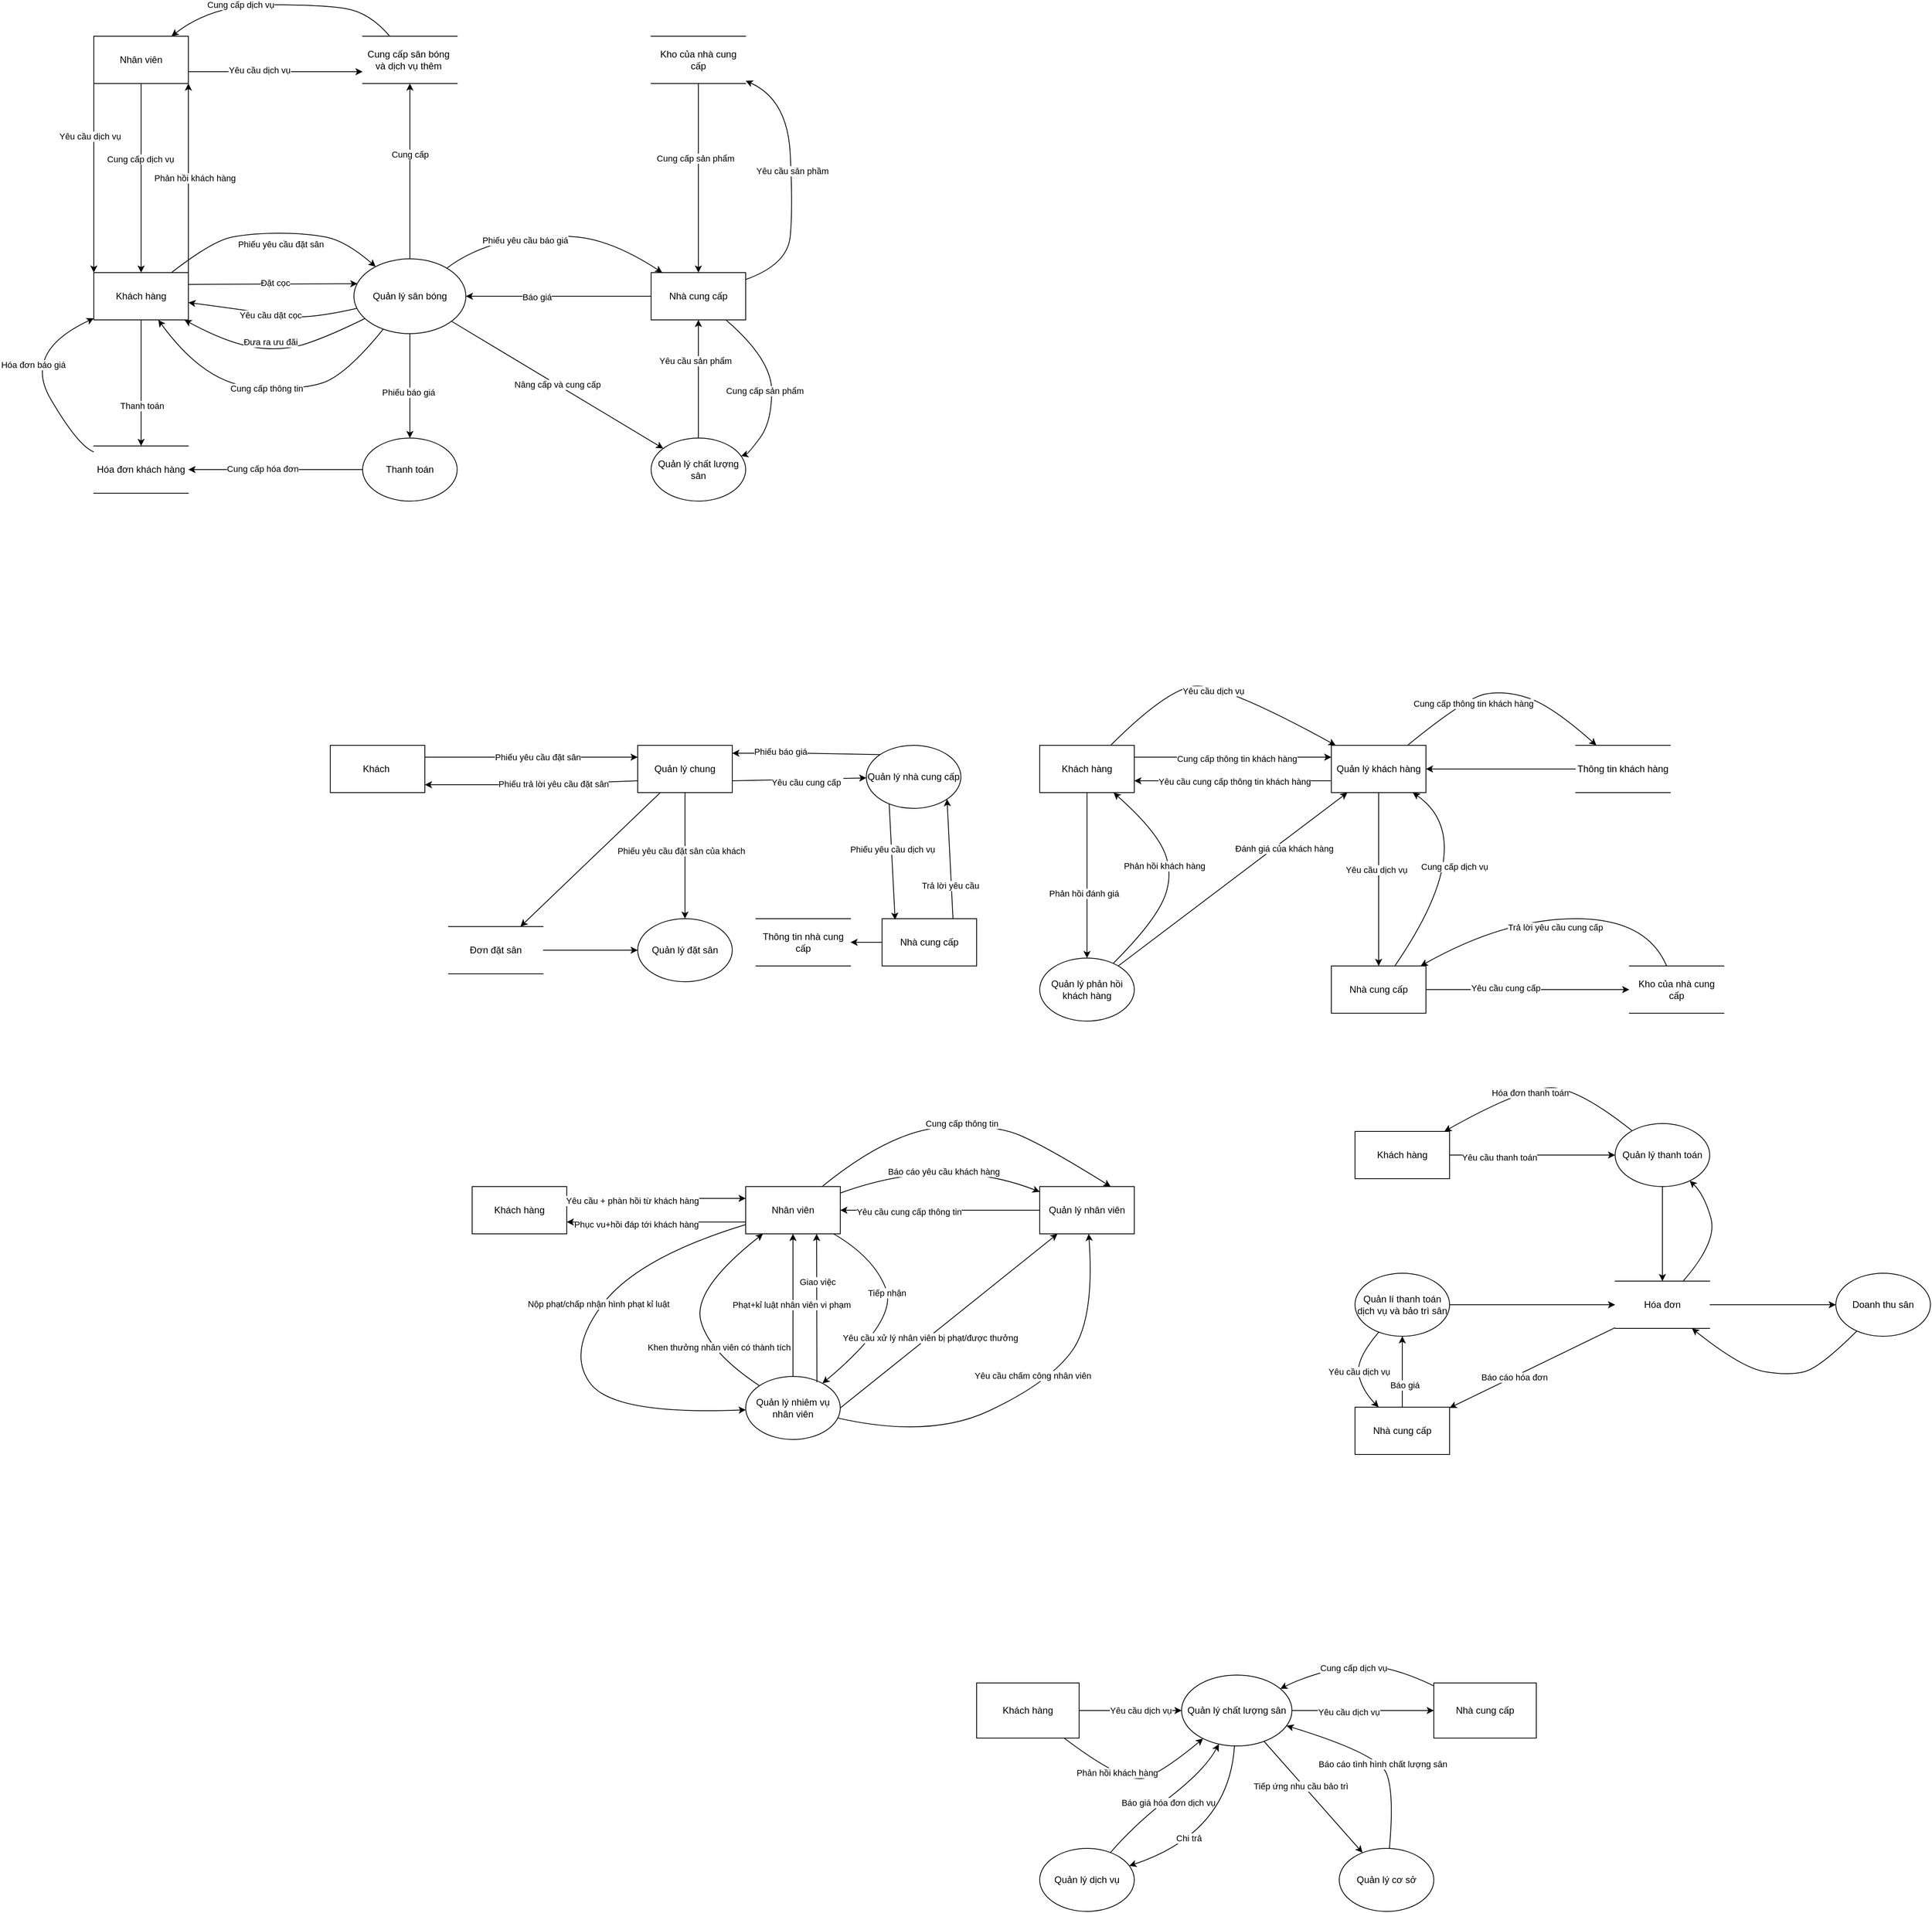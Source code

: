 <mxfile version="22.1.2" type="device">
  <diagram name="Trang-1" id="7vlRUQTq-KYnwpiVj7lP">
    <mxGraphModel dx="1624" dy="1635" grid="0" gridSize="10" guides="1" tooltips="1" connect="1" arrows="1" fold="1" page="1" pageScale="1" pageWidth="827" pageHeight="1169" math="0" shadow="0">
      <root>
        <mxCell id="0" />
        <mxCell id="1" parent="0" />
        <mxCell id="ZksRAF0js6BqRT3Vx4v2-1" value="Khách hàng" style="rounded=0;whiteSpace=wrap;html=1;" parent="1" vertex="1">
          <mxGeometry y="240" width="120" height="60" as="geometry" />
        </mxCell>
        <mxCell id="ZksRAF0js6BqRT3Vx4v2-3" value="Quản lý sân bóng" style="ellipse;whiteSpace=wrap;html=1;" parent="1" vertex="1">
          <mxGeometry x="330" y="222.5" width="142" height="95" as="geometry" />
        </mxCell>
        <mxCell id="ZksRAF0js6BqRT3Vx4v2-4" value="Nhà cung cấp" style="rounded=0;whiteSpace=wrap;html=1;" parent="1" vertex="1">
          <mxGeometry x="707" y="240" width="120" height="60" as="geometry" />
        </mxCell>
        <mxCell id="ZksRAF0js6BqRT3Vx4v2-8" value="Hóa đơn khách hàng" style="shape=partialRectangle;whiteSpace=wrap;html=1;left=0;right=0;fillColor=none;" parent="1" vertex="1">
          <mxGeometry y="460" width="120" height="60" as="geometry" />
        </mxCell>
        <mxCell id="ZksRAF0js6BqRT3Vx4v2-9" value="Quản lý chất lượng sân" style="ellipse;whiteSpace=wrap;html=1;" parent="1" vertex="1">
          <mxGeometry x="707" y="450" width="120" height="80" as="geometry" />
        </mxCell>
        <mxCell id="86A49coHgDK68B-iu5ql-1" value="Thanh toán" style="ellipse;whiteSpace=wrap;html=1;" parent="1" vertex="1">
          <mxGeometry x="341" y="450" width="120" height="80" as="geometry" />
        </mxCell>
        <mxCell id="86A49coHgDK68B-iu5ql-6" value="Kho của nhà cung cấp" style="shape=partialRectangle;whiteSpace=wrap;html=1;left=0;right=0;fillColor=none;" parent="1" vertex="1">
          <mxGeometry x="707" y="-60" width="120" height="60" as="geometry" />
        </mxCell>
        <mxCell id="86A49coHgDK68B-iu5ql-9" value="Nhân viên" style="rounded=0;whiteSpace=wrap;html=1;" parent="1" vertex="1">
          <mxGeometry y="-60" width="120" height="60" as="geometry" />
        </mxCell>
        <mxCell id="86A49coHgDK68B-iu5ql-12" value="Cung cấp thông tin&lt;br&gt;" style="curved=1;endArrow=classic;html=1;rounded=0;" parent="1" source="ZksRAF0js6BqRT3Vx4v2-3" target="ZksRAF0js6BqRT3Vx4v2-1" edge="1">
          <mxGeometry width="50" height="50" relative="1" as="geometry">
            <mxPoint x="270" y="430" as="sourcePoint" />
            <mxPoint x="320" y="380" as="targetPoint" />
            <Array as="points">
              <mxPoint x="320" y="370" />
              <mxPoint x="260" y="390" />
              <mxPoint x="140" y="380" />
            </Array>
          </mxGeometry>
        </mxCell>
        <mxCell id="86A49coHgDK68B-iu5ql-13" value="" style="curved=1;endArrow=classic;html=1;rounded=0;" parent="1" source="ZksRAF0js6BqRT3Vx4v2-1" target="ZksRAF0js6BqRT3Vx4v2-3" edge="1">
          <mxGeometry width="50" height="50" relative="1" as="geometry">
            <mxPoint x="330" y="220" as="sourcePoint" />
            <mxPoint x="384.703" y="134.936" as="targetPoint" />
            <Array as="points">
              <mxPoint x="150" y="200" />
              <mxPoint x="200" y="190" />
              <mxPoint x="270" y="190" />
              <mxPoint x="320" y="200" />
            </Array>
          </mxGeometry>
        </mxCell>
        <mxCell id="86A49coHgDK68B-iu5ql-14" value="Phiếu yêu cầu đặt sân" style="edgeLabel;html=1;align=center;verticalAlign=middle;resizable=0;points=[];" parent="86A49coHgDK68B-iu5ql-13" vertex="1" connectable="0">
          <mxGeometry x="0.064" y="-14" relative="1" as="geometry">
            <mxPoint as="offset" />
          </mxGeometry>
        </mxCell>
        <mxCell id="86A49coHgDK68B-iu5ql-15" value="" style="curved=1;endArrow=classic;html=1;rounded=0;" parent="1" source="ZksRAF0js6BqRT3Vx4v2-3" target="ZksRAF0js6BqRT3Vx4v2-4" edge="1">
          <mxGeometry width="50" height="50" relative="1" as="geometry">
            <mxPoint x="610" y="200" as="sourcePoint" />
            <mxPoint x="570" y="130" as="targetPoint" />
            <Array as="points">
              <mxPoint x="480" y="210" />
              <mxPoint x="570" y="190" />
              <mxPoint x="660" y="200" />
            </Array>
          </mxGeometry>
        </mxCell>
        <mxCell id="86A49coHgDK68B-iu5ql-16" value="Phiếu yêu cầu báo giá" style="edgeLabel;html=1;align=center;verticalAlign=middle;resizable=0;points=[];" parent="86A49coHgDK68B-iu5ql-15" vertex="1" connectable="0">
          <mxGeometry x="-0.271" y="-4" relative="1" as="geometry">
            <mxPoint as="offset" />
          </mxGeometry>
        </mxCell>
        <mxCell id="86A49coHgDK68B-iu5ql-22" value="" style="curved=1;endArrow=classic;html=1;rounded=0;" parent="1" source="ZksRAF0js6BqRT3Vx4v2-3" target="ZksRAF0js6BqRT3Vx4v2-1" edge="1">
          <mxGeometry width="50" height="50" relative="1" as="geometry">
            <mxPoint x="330" y="355" as="sourcePoint" />
            <mxPoint x="240" y="290" as="targetPoint" />
            <Array as="points">
              <mxPoint x="300" y="320" />
              <mxPoint x="240" y="340" />
              <mxPoint x="170" y="330" />
            </Array>
          </mxGeometry>
        </mxCell>
        <mxCell id="86A49coHgDK68B-iu5ql-23" value="Đưa ra ưu đãi" style="edgeLabel;html=1;align=center;verticalAlign=middle;resizable=0;points=[];" parent="86A49coHgDK68B-iu5ql-22" vertex="1" connectable="0">
          <mxGeometry x="0.061" y="-10" relative="1" as="geometry">
            <mxPoint as="offset" />
          </mxGeometry>
        </mxCell>
        <mxCell id="86A49coHgDK68B-iu5ql-24" value="" style="curved=1;endArrow=classic;html=1;rounded=0;entryX=1;entryY=1;entryDx=0;entryDy=0;exitX=1;exitY=0;exitDx=0;exitDy=0;" parent="1" source="ZksRAF0js6BqRT3Vx4v2-1" target="86A49coHgDK68B-iu5ql-9" edge="1">
          <mxGeometry width="50" height="50" relative="1" as="geometry">
            <mxPoint x="200" y="220" as="sourcePoint" />
            <mxPoint x="140" y="30" as="targetPoint" />
            <Array as="points">
              <mxPoint x="120" y="130" />
            </Array>
          </mxGeometry>
        </mxCell>
        <mxCell id="86A49coHgDK68B-iu5ql-25" value="Phản hồi khách hàng" style="edgeLabel;html=1;align=center;verticalAlign=middle;resizable=0;points=[];" parent="86A49coHgDK68B-iu5ql-24" vertex="1" connectable="0">
          <mxGeometry x="-0.002" y="-8" relative="1" as="geometry">
            <mxPoint as="offset" />
          </mxGeometry>
        </mxCell>
        <mxCell id="86A49coHgDK68B-iu5ql-27" value="" style="curved=1;endArrow=classic;html=1;rounded=0;" parent="1" source="ZksRAF0js6BqRT3Vx4v2-8" target="ZksRAF0js6BqRT3Vx4v2-1" edge="1">
          <mxGeometry width="50" height="50" relative="1" as="geometry">
            <mxPoint x="90" y="420" as="sourcePoint" />
            <mxPoint x="50" y="360" as="targetPoint" />
            <Array as="points">
              <mxPoint x="-20" y="460" />
              <mxPoint x="-90" y="340" />
            </Array>
          </mxGeometry>
        </mxCell>
        <mxCell id="86A49coHgDK68B-iu5ql-28" value="Hóa đơn báo giá" style="edgeLabel;html=1;align=center;verticalAlign=middle;resizable=0;points=[];" parent="86A49coHgDK68B-iu5ql-27" vertex="1" connectable="0">
          <mxGeometry x="0.071" y="-3" relative="1" as="geometry">
            <mxPoint x="-1" as="offset" />
          </mxGeometry>
        </mxCell>
        <mxCell id="86A49coHgDK68B-iu5ql-31" value="" style="curved=1;endArrow=classic;html=1;rounded=0;" parent="1" source="ZksRAF0js6BqRT3Vx4v2-4" target="86A49coHgDK68B-iu5ql-6" edge="1">
          <mxGeometry width="50" height="50" relative="1" as="geometry">
            <mxPoint x="780" y="370" as="sourcePoint" />
            <mxPoint x="830" y="320" as="targetPoint" />
            <Array as="points">
              <mxPoint x="880" y="230" />
              <mxPoint x="887" y="158" />
              <mxPoint x="880" y="20" />
            </Array>
          </mxGeometry>
        </mxCell>
        <mxCell id="86A49coHgDK68B-iu5ql-32" value="Yêu cầu sản phầm" style="edgeLabel;html=1;align=center;verticalAlign=middle;resizable=0;points=[];" parent="86A49coHgDK68B-iu5ql-31" vertex="1" connectable="0">
          <mxGeometry x="0.084" y="-1" relative="1" as="geometry">
            <mxPoint as="offset" />
          </mxGeometry>
        </mxCell>
        <mxCell id="86A49coHgDK68B-iu5ql-37" value="" style="curved=1;endArrow=classic;html=1;rounded=0;" parent="1" source="ZksRAF0js6BqRT3Vx4v2-4" target="ZksRAF0js6BqRT3Vx4v2-9" edge="1">
          <mxGeometry width="50" height="50" relative="1" as="geometry">
            <mxPoint x="890" y="550" as="sourcePoint" />
            <mxPoint x="780" y="475" as="targetPoint" />
            <Array as="points">
              <mxPoint x="860" y="350" />
              <mxPoint x="860" y="430" />
              <mxPoint x="830" y="470" />
            </Array>
          </mxGeometry>
        </mxCell>
        <mxCell id="86A49coHgDK68B-iu5ql-38" value="Cung cấp sản phẩm" style="edgeLabel;html=1;align=center;verticalAlign=middle;resizable=0;points=[];" parent="86A49coHgDK68B-iu5ql-37" vertex="1" connectable="0">
          <mxGeometry x="0.601" y="1" relative="1" as="geometry">
            <mxPoint y="-54" as="offset" />
          </mxGeometry>
        </mxCell>
        <mxCell id="86A49coHgDK68B-iu5ql-53" value="" style="curved=1;endArrow=classic;html=1;rounded=0;" parent="1" source="ZksRAF0js6BqRT3Vx4v2-3" target="ZksRAF0js6BqRT3Vx4v2-1" edge="1">
          <mxGeometry width="50" height="50" relative="1" as="geometry">
            <mxPoint x="220" y="315" as="sourcePoint" />
            <mxPoint x="270" y="265" as="targetPoint" />
            <Array as="points">
              <mxPoint x="270" y="300" />
              <mxPoint x="210" y="290" />
            </Array>
          </mxGeometry>
        </mxCell>
        <mxCell id="86A49coHgDK68B-iu5ql-54" value="Yêu cầu dặt cọc" style="edgeLabel;html=1;align=center;verticalAlign=middle;resizable=0;points=[];" parent="86A49coHgDK68B-iu5ql-53" vertex="1" connectable="0">
          <mxGeometry x="0.037" y="1" relative="1" as="geometry">
            <mxPoint as="offset" />
          </mxGeometry>
        </mxCell>
        <mxCell id="86A49coHgDK68B-iu5ql-57" value="Cung cấp sân bóng&amp;nbsp; và dịch vụ thêm&amp;nbsp;" style="shape=partialRectangle;whiteSpace=wrap;html=1;left=0;right=0;fillColor=none;" parent="1" vertex="1">
          <mxGeometry x="341" y="-60" width="120" height="60" as="geometry" />
        </mxCell>
        <mxCell id="86A49coHgDK68B-iu5ql-65" value="" style="curved=1;endArrow=classic;html=1;rounded=0;" parent="1" source="86A49coHgDK68B-iu5ql-57" target="86A49coHgDK68B-iu5ql-9" edge="1">
          <mxGeometry width="50" height="50" relative="1" as="geometry">
            <mxPoint x="200" y="10" as="sourcePoint" />
            <mxPoint x="250" y="-40" as="targetPoint" />
            <Array as="points">
              <mxPoint x="350" y="-90" />
              <mxPoint x="290" y="-100" />
              <mxPoint x="150" y="-100" />
            </Array>
          </mxGeometry>
        </mxCell>
        <mxCell id="86A49coHgDK68B-iu5ql-66" value="Cung cấp dịch vụ" style="edgeLabel;html=1;align=center;verticalAlign=middle;resizable=0;points=[];" parent="86A49coHgDK68B-iu5ql-65" vertex="1" connectable="0">
          <mxGeometry x="0.341" relative="1" as="geometry">
            <mxPoint as="offset" />
          </mxGeometry>
        </mxCell>
        <mxCell id="86A49coHgDK68B-iu5ql-72" value="Quản lý đặt sân" style="ellipse;whiteSpace=wrap;html=1;" parent="1" vertex="1">
          <mxGeometry x="690" y="1060" width="120" height="80" as="geometry" />
        </mxCell>
        <mxCell id="86A49coHgDK68B-iu5ql-73" value="Quản lý nhà cung cấp" style="ellipse;whiteSpace=wrap;html=1;" parent="1" vertex="1">
          <mxGeometry x="980" y="840" width="120" height="80" as="geometry" />
        </mxCell>
        <mxCell id="86A49coHgDK68B-iu5ql-90" value="Quản lý chung" style="rounded=0;whiteSpace=wrap;html=1;" parent="1" vertex="1">
          <mxGeometry x="690" y="840" width="120" height="60" as="geometry" />
        </mxCell>
        <mxCell id="86A49coHgDK68B-iu5ql-91" value="Khách&amp;nbsp;" style="rounded=0;whiteSpace=wrap;html=1;" parent="1" vertex="1">
          <mxGeometry x="300" y="840" width="120" height="60" as="geometry" />
        </mxCell>
        <mxCell id="86A49coHgDK68B-iu5ql-92" value="Nhà cung cấp" style="rounded=0;whiteSpace=wrap;html=1;" parent="1" vertex="1">
          <mxGeometry x="1000" y="1060" width="120" height="60" as="geometry" />
        </mxCell>
        <mxCell id="86A49coHgDK68B-iu5ql-93" value="Đơn đặt sân" style="shape=partialRectangle;whiteSpace=wrap;html=1;left=0;right=0;fillColor=none;" parent="1" vertex="1">
          <mxGeometry x="450" y="1070" width="120" height="60" as="geometry" />
        </mxCell>
        <mxCell id="86A49coHgDK68B-iu5ql-94" value="" style="endArrow=classic;html=1;rounded=0;entryX=0;entryY=0.25;entryDx=0;entryDy=0;exitX=1;exitY=0.25;exitDx=0;exitDy=0;" parent="1" source="86A49coHgDK68B-iu5ql-91" target="86A49coHgDK68B-iu5ql-90" edge="1">
          <mxGeometry width="50" height="50" relative="1" as="geometry">
            <mxPoint x="550" y="885" as="sourcePoint" />
            <mxPoint x="600" y="835" as="targetPoint" />
            <Array as="points" />
          </mxGeometry>
        </mxCell>
        <mxCell id="86A49coHgDK68B-iu5ql-95" value="Phiếu yêu cầu đặt sân" style="edgeLabel;html=1;align=center;verticalAlign=middle;resizable=0;points=[];" parent="86A49coHgDK68B-iu5ql-94" vertex="1" connectable="0">
          <mxGeometry x="0.06" relative="1" as="geometry">
            <mxPoint as="offset" />
          </mxGeometry>
        </mxCell>
        <mxCell id="86A49coHgDK68B-iu5ql-96" value="" style="endArrow=classic;html=1;rounded=0;entryX=1;entryY=0.833;entryDx=0;entryDy=0;entryPerimeter=0;exitX=0;exitY=0.75;exitDx=0;exitDy=0;" parent="1" source="86A49coHgDK68B-iu5ql-90" target="86A49coHgDK68B-iu5ql-91" edge="1">
          <mxGeometry width="50" height="50" relative="1" as="geometry">
            <mxPoint x="690" y="880" as="sourcePoint" />
            <mxPoint x="490" y="930" as="targetPoint" />
            <Array as="points">
              <mxPoint x="560" y="890" />
            </Array>
          </mxGeometry>
        </mxCell>
        <mxCell id="86A49coHgDK68B-iu5ql-97" value="Phiếu trả lời yêu cầu đặt sân" style="edgeLabel;html=1;align=center;verticalAlign=middle;resizable=0;points=[];" parent="86A49coHgDK68B-iu5ql-96" vertex="1" connectable="0">
          <mxGeometry x="-0.208" relative="1" as="geometry">
            <mxPoint as="offset" />
          </mxGeometry>
        </mxCell>
        <mxCell id="86A49coHgDK68B-iu5ql-98" value="" style="endArrow=classic;html=1;rounded=0;exitX=0;exitY=0;exitDx=0;exitDy=0;" parent="1" source="86A49coHgDK68B-iu5ql-73" edge="1">
          <mxGeometry width="50" height="50" relative="1" as="geometry">
            <mxPoint x="870" y="960" as="sourcePoint" />
            <mxPoint x="810" y="850" as="targetPoint" />
            <Array as="points">
              <mxPoint x="900" y="850" />
            </Array>
          </mxGeometry>
        </mxCell>
        <mxCell id="86A49coHgDK68B-iu5ql-99" value="Phiếu báo giá" style="edgeLabel;html=1;align=center;verticalAlign=middle;resizable=0;points=[];" parent="86A49coHgDK68B-iu5ql-98" vertex="1" connectable="0">
          <mxGeometry x="0.353" y="-2" relative="1" as="geometry">
            <mxPoint as="offset" />
          </mxGeometry>
        </mxCell>
        <mxCell id="86A49coHgDK68B-iu5ql-100" value="" style="endArrow=classic;html=1;rounded=0;" parent="1" source="86A49coHgDK68B-iu5ql-90" target="86A49coHgDK68B-iu5ql-93" edge="1">
          <mxGeometry width="50" height="50" relative="1" as="geometry">
            <mxPoint x="630" y="1020" as="sourcePoint" />
            <mxPoint x="680" y="970" as="targetPoint" />
          </mxGeometry>
        </mxCell>
        <mxCell id="86A49coHgDK68B-iu5ql-101" value="" style="endArrow=classic;html=1;rounded=0;" parent="1" source="86A49coHgDK68B-iu5ql-93" target="86A49coHgDK68B-iu5ql-72" edge="1">
          <mxGeometry width="50" height="50" relative="1" as="geometry">
            <mxPoint x="760" y="990" as="sourcePoint" />
            <mxPoint x="810" y="940" as="targetPoint" />
          </mxGeometry>
        </mxCell>
        <mxCell id="86A49coHgDK68B-iu5ql-102" value="" style="endArrow=classic;html=1;rounded=0;" parent="1" source="86A49coHgDK68B-iu5ql-90" target="86A49coHgDK68B-iu5ql-72" edge="1">
          <mxGeometry width="50" height="50" relative="1" as="geometry">
            <mxPoint x="760" y="990" as="sourcePoint" />
            <mxPoint x="810" y="940" as="targetPoint" />
          </mxGeometry>
        </mxCell>
        <mxCell id="86A49coHgDK68B-iu5ql-103" value="Phiếu yêu cầu đặt sân của khách" style="edgeLabel;html=1;align=center;verticalAlign=middle;resizable=0;points=[];" parent="86A49coHgDK68B-iu5ql-102" vertex="1" connectable="0">
          <mxGeometry x="-0.077" y="-5" relative="1" as="geometry">
            <mxPoint as="offset" />
          </mxGeometry>
        </mxCell>
        <mxCell id="86A49coHgDK68B-iu5ql-104" value="Thông tin nhà cung cấp" style="shape=partialRectangle;whiteSpace=wrap;html=1;left=0;right=0;fillColor=none;" parent="1" vertex="1">
          <mxGeometry x="840" y="1060" width="120" height="60" as="geometry" />
        </mxCell>
        <mxCell id="86A49coHgDK68B-iu5ql-105" value="" style="endArrow=classic;html=1;rounded=0;" parent="1" source="86A49coHgDK68B-iu5ql-92" target="86A49coHgDK68B-iu5ql-104" edge="1">
          <mxGeometry width="50" height="50" relative="1" as="geometry">
            <mxPoint x="970" y="1030" as="sourcePoint" />
            <mxPoint x="1020" y="980" as="targetPoint" />
          </mxGeometry>
        </mxCell>
        <mxCell id="86A49coHgDK68B-iu5ql-106" value="" style="endArrow=classic;html=1;rounded=0;exitX=1;exitY=0.75;exitDx=0;exitDy=0;" parent="1" source="86A49coHgDK68B-iu5ql-90" target="86A49coHgDK68B-iu5ql-73" edge="1">
          <mxGeometry width="50" height="50" relative="1" as="geometry">
            <mxPoint x="900" y="970" as="sourcePoint" />
            <mxPoint x="950" y="920" as="targetPoint" />
          </mxGeometry>
        </mxCell>
        <mxCell id="86A49coHgDK68B-iu5ql-107" value="Yêu cầu cung cấp&amp;nbsp;" style="edgeLabel;html=1;align=center;verticalAlign=middle;resizable=0;points=[];" parent="86A49coHgDK68B-iu5ql-106" vertex="1" connectable="0">
          <mxGeometry x="0.118" y="-4" relative="1" as="geometry">
            <mxPoint as="offset" />
          </mxGeometry>
        </mxCell>
        <mxCell id="86A49coHgDK68B-iu5ql-108" value="" style="endArrow=classic;html=1;rounded=0;entryX=0.138;entryY=0.022;entryDx=0;entryDy=0;entryPerimeter=0;exitX=0.242;exitY=0.931;exitDx=0;exitDy=0;exitPerimeter=0;" parent="1" source="86A49coHgDK68B-iu5ql-73" target="86A49coHgDK68B-iu5ql-92" edge="1">
          <mxGeometry width="50" height="50" relative="1" as="geometry">
            <mxPoint x="1000" y="1000" as="sourcePoint" />
            <mxPoint x="1050" y="950" as="targetPoint" />
          </mxGeometry>
        </mxCell>
        <mxCell id="86A49coHgDK68B-iu5ql-109" value="Phiếu yêu cầu dịch vụ" style="edgeLabel;html=1;align=center;verticalAlign=middle;resizable=0;points=[];" parent="86A49coHgDK68B-iu5ql-108" vertex="1" connectable="0">
          <mxGeometry x="-0.22" y="1" relative="1" as="geometry">
            <mxPoint as="offset" />
          </mxGeometry>
        </mxCell>
        <mxCell id="86A49coHgDK68B-iu5ql-110" value="" style="endArrow=classic;html=1;rounded=0;exitX=0.75;exitY=0;exitDx=0;exitDy=0;entryX=1;entryY=1;entryDx=0;entryDy=0;" parent="1" source="86A49coHgDK68B-iu5ql-92" target="86A49coHgDK68B-iu5ql-73" edge="1">
          <mxGeometry width="50" height="50" relative="1" as="geometry">
            <mxPoint x="1150" y="1060" as="sourcePoint" />
            <mxPoint x="1240" y="970" as="targetPoint" />
          </mxGeometry>
        </mxCell>
        <mxCell id="86A49coHgDK68B-iu5ql-111" value="Trả lời yêu cầu&amp;nbsp;" style="edgeLabel;html=1;align=center;verticalAlign=middle;resizable=0;points=[];" parent="86A49coHgDK68B-iu5ql-110" vertex="1" connectable="0">
          <mxGeometry x="-0.449" relative="1" as="geometry">
            <mxPoint as="offset" />
          </mxGeometry>
        </mxCell>
        <mxCell id="86A49coHgDK68B-iu5ql-113" value="Khách hàng" style="rounded=0;whiteSpace=wrap;html=1;" parent="1" vertex="1">
          <mxGeometry x="1200" y="840" width="120" height="60" as="geometry" />
        </mxCell>
        <mxCell id="86A49coHgDK68B-iu5ql-118" value="Quản lý phản hồi khách hàng" style="ellipse;whiteSpace=wrap;html=1;" parent="1" vertex="1">
          <mxGeometry x="1200" y="1110" width="120" height="80" as="geometry" />
        </mxCell>
        <mxCell id="86A49coHgDK68B-iu5ql-119" value="Quản lý khách hàng" style="rounded=0;whiteSpace=wrap;html=1;" parent="1" vertex="1">
          <mxGeometry x="1570" y="840" width="120" height="60" as="geometry" />
        </mxCell>
        <mxCell id="86A49coHgDK68B-iu5ql-121" value="" style="endArrow=classic;html=1;rounded=0;exitX=1;exitY=0.25;exitDx=0;exitDy=0;entryX=0;entryY=0.25;entryDx=0;entryDy=0;" parent="1" source="86A49coHgDK68B-iu5ql-113" target="86A49coHgDK68B-iu5ql-119" edge="1">
          <mxGeometry width="50" height="50" relative="1" as="geometry">
            <mxPoint x="1510" y="1040" as="sourcePoint" />
            <mxPoint x="1560" y="990" as="targetPoint" />
          </mxGeometry>
        </mxCell>
        <mxCell id="86A49coHgDK68B-iu5ql-122" value="Cung cấp thông tin khách hàng" style="edgeLabel;html=1;align=center;verticalAlign=middle;resizable=0;points=[];" parent="86A49coHgDK68B-iu5ql-121" vertex="1" connectable="0">
          <mxGeometry x="0.036" y="-2" relative="1" as="geometry">
            <mxPoint as="offset" />
          </mxGeometry>
        </mxCell>
        <mxCell id="86A49coHgDK68B-iu5ql-125" value="" style="endArrow=classic;html=1;rounded=0;entryX=1;entryY=0.75;entryDx=0;entryDy=0;exitX=0;exitY=0.75;exitDx=0;exitDy=0;" parent="1" source="86A49coHgDK68B-iu5ql-119" target="86A49coHgDK68B-iu5ql-113" edge="1">
          <mxGeometry width="50" height="50" relative="1" as="geometry">
            <mxPoint x="1510" y="1040" as="sourcePoint" />
            <mxPoint x="1560" y="990" as="targetPoint" />
          </mxGeometry>
        </mxCell>
        <mxCell id="86A49coHgDK68B-iu5ql-126" value="Yêu cầu cung cấp thông tin khách hàng" style="edgeLabel;html=1;align=center;verticalAlign=middle;resizable=0;points=[];" parent="86A49coHgDK68B-iu5ql-125" vertex="1" connectable="0">
          <mxGeometry x="0.287" y="1" relative="1" as="geometry">
            <mxPoint x="38" as="offset" />
          </mxGeometry>
        </mxCell>
        <mxCell id="86A49coHgDK68B-iu5ql-131" value="" style="curved=1;endArrow=classic;html=1;rounded=0;" parent="1" source="86A49coHgDK68B-iu5ql-118" target="86A49coHgDK68B-iu5ql-113" edge="1">
          <mxGeometry width="50" height="50" relative="1" as="geometry">
            <mxPoint x="1360" y="1000" as="sourcePoint" />
            <mxPoint x="1410" y="950" as="targetPoint" />
            <Array as="points">
              <mxPoint x="1340" y="1070" />
              <mxPoint x="1370" y="1010" />
              <mxPoint x="1350" y="950" />
            </Array>
          </mxGeometry>
        </mxCell>
        <mxCell id="86A49coHgDK68B-iu5ql-132" value="Phản hồi khách hàng" style="edgeLabel;html=1;align=center;verticalAlign=middle;resizable=0;points=[];" parent="86A49coHgDK68B-iu5ql-131" vertex="1" connectable="0">
          <mxGeometry x="0.131" y="6" relative="1" as="geometry">
            <mxPoint as="offset" />
          </mxGeometry>
        </mxCell>
        <mxCell id="86A49coHgDK68B-iu5ql-133" value="Thông tin khách hàng" style="shape=partialRectangle;whiteSpace=wrap;html=1;left=0;right=0;fillColor=none;" parent="1" vertex="1">
          <mxGeometry x="1880" y="840" width="120" height="60" as="geometry" />
        </mxCell>
        <mxCell id="86A49coHgDK68B-iu5ql-135" value="" style="curved=1;endArrow=classic;html=1;rounded=0;" parent="1" source="86A49coHgDK68B-iu5ql-119" target="86A49coHgDK68B-iu5ql-133" edge="1">
          <mxGeometry width="50" height="50" relative="1" as="geometry">
            <mxPoint x="1700" y="950" as="sourcePoint" />
            <mxPoint x="1896.718" y="836.718" as="targetPoint" />
            <Array as="points">
              <mxPoint x="1740" y="780" />
              <mxPoint x="1790" y="770" />
              <mxPoint x="1850" y="790" />
            </Array>
          </mxGeometry>
        </mxCell>
        <mxCell id="86A49coHgDK68B-iu5ql-136" value="Cung cấp thông tin khách hàng" style="edgeLabel;html=1;align=center;verticalAlign=middle;resizable=0;points=[];" parent="86A49coHgDK68B-iu5ql-135" vertex="1" connectable="0">
          <mxGeometry x="-0.281" y="-8" relative="1" as="geometry">
            <mxPoint x="1" as="offset" />
          </mxGeometry>
        </mxCell>
        <mxCell id="86A49coHgDK68B-iu5ql-137" value="" style="curved=1;endArrow=classic;html=1;rounded=0;" parent="1" source="86A49coHgDK68B-iu5ql-113" target="86A49coHgDK68B-iu5ql-119" edge="1">
          <mxGeometry width="50" height="50" relative="1" as="geometry">
            <mxPoint x="1430" y="810" as="sourcePoint" />
            <mxPoint x="1480" y="760" as="targetPoint" />
            <Array as="points">
              <mxPoint x="1360" y="770" />
              <mxPoint x="1430" y="760" />
            </Array>
          </mxGeometry>
        </mxCell>
        <mxCell id="86A49coHgDK68B-iu5ql-138" value="Yêu cầu dịch vụ" style="edgeLabel;html=1;align=center;verticalAlign=middle;resizable=0;points=[];" parent="86A49coHgDK68B-iu5ql-137" vertex="1" connectable="0">
          <mxGeometry x="-0.058" y="-9" relative="1" as="geometry">
            <mxPoint as="offset" />
          </mxGeometry>
        </mxCell>
        <mxCell id="86A49coHgDK68B-iu5ql-139" value="Nhà cung cấp" style="rounded=0;whiteSpace=wrap;html=1;" parent="1" vertex="1">
          <mxGeometry x="1570" y="1120" width="120" height="60" as="geometry" />
        </mxCell>
        <mxCell id="86A49coHgDK68B-iu5ql-141" value="" style="endArrow=classic;html=1;rounded=0;" parent="1" source="86A49coHgDK68B-iu5ql-119" target="86A49coHgDK68B-iu5ql-139" edge="1">
          <mxGeometry width="50" height="50" relative="1" as="geometry">
            <mxPoint x="1740" y="1030" as="sourcePoint" />
            <mxPoint x="1790" y="980" as="targetPoint" />
          </mxGeometry>
        </mxCell>
        <mxCell id="86A49coHgDK68B-iu5ql-142" value="Yêu cầu dịch vụ" style="edgeLabel;html=1;align=center;verticalAlign=middle;resizable=0;points=[];" parent="86A49coHgDK68B-iu5ql-141" vertex="1" connectable="0">
          <mxGeometry x="-0.107" y="-3" relative="1" as="geometry">
            <mxPoint as="offset" />
          </mxGeometry>
        </mxCell>
        <mxCell id="86A49coHgDK68B-iu5ql-143" value="" style="endArrow=classic;html=1;rounded=0;" parent="1" source="86A49coHgDK68B-iu5ql-133" target="86A49coHgDK68B-iu5ql-119" edge="1">
          <mxGeometry width="50" height="50" relative="1" as="geometry">
            <mxPoint x="1530" y="1000" as="sourcePoint" />
            <mxPoint x="1580" y="950" as="targetPoint" />
          </mxGeometry>
        </mxCell>
        <mxCell id="86A49coHgDK68B-iu5ql-144" value="Kho của nhà cung cấp" style="shape=partialRectangle;whiteSpace=wrap;html=1;left=0;right=0;fillColor=none;" parent="1" vertex="1">
          <mxGeometry x="1948" y="1120" width="120" height="60" as="geometry" />
        </mxCell>
        <mxCell id="86A49coHgDK68B-iu5ql-145" value="" style="endArrow=classic;html=1;rounded=0;" parent="1" source="86A49coHgDK68B-iu5ql-139" target="86A49coHgDK68B-iu5ql-144" edge="1">
          <mxGeometry width="50" height="50" relative="1" as="geometry">
            <mxPoint x="1950" y="1070" as="sourcePoint" />
            <mxPoint x="2000" y="1020" as="targetPoint" />
          </mxGeometry>
        </mxCell>
        <mxCell id="86A49coHgDK68B-iu5ql-146" value="Yêu cầu cung cấp" style="edgeLabel;html=1;align=center;verticalAlign=middle;resizable=0;points=[];" parent="86A49coHgDK68B-iu5ql-145" vertex="1" connectable="0">
          <mxGeometry x="-0.221" y="2" relative="1" as="geometry">
            <mxPoint as="offset" />
          </mxGeometry>
        </mxCell>
        <mxCell id="86A49coHgDK68B-iu5ql-147" value="" style="curved=1;endArrow=classic;html=1;rounded=0;" parent="1" source="86A49coHgDK68B-iu5ql-144" target="86A49coHgDK68B-iu5ql-139" edge="1">
          <mxGeometry width="50" height="50" relative="1" as="geometry">
            <mxPoint x="2050" y="970" as="sourcePoint" />
            <mxPoint x="2100" y="920" as="targetPoint" />
            <Array as="points">
              <mxPoint x="1970" y="1060" />
              <mxPoint x="1790" y="1060" />
            </Array>
          </mxGeometry>
        </mxCell>
        <mxCell id="86A49coHgDK68B-iu5ql-148" value="Trả lời yêu cầu cung cấp" style="edgeLabel;html=1;align=center;verticalAlign=middle;resizable=0;points=[];" parent="86A49coHgDK68B-iu5ql-147" vertex="1" connectable="0">
          <mxGeometry x="-0.012" y="11" relative="1" as="geometry">
            <mxPoint as="offset" />
          </mxGeometry>
        </mxCell>
        <mxCell id="86A49coHgDK68B-iu5ql-149" value="" style="curved=1;endArrow=classic;html=1;rounded=0;" parent="1" source="86A49coHgDK68B-iu5ql-139" target="86A49coHgDK68B-iu5ql-119" edge="1">
          <mxGeometry width="50" height="50" relative="1" as="geometry">
            <mxPoint x="2050" y="970" as="sourcePoint" />
            <mxPoint x="2100" y="920" as="targetPoint" />
            <Array as="points">
              <mxPoint x="1760" y="960" />
            </Array>
          </mxGeometry>
        </mxCell>
        <mxCell id="86A49coHgDK68B-iu5ql-150" value="Cung cấp dịch vụ" style="edgeLabel;html=1;align=center;verticalAlign=middle;resizable=0;points=[];" parent="86A49coHgDK68B-iu5ql-149" vertex="1" connectable="0">
          <mxGeometry x="-0.019" y="9" relative="1" as="geometry">
            <mxPoint as="offset" />
          </mxGeometry>
        </mxCell>
        <mxCell id="86A49coHgDK68B-iu5ql-151" value="Quản lý nhân viên" style="rounded=0;whiteSpace=wrap;html=1;" parent="1" vertex="1">
          <mxGeometry x="1200" y="1400" width="120" height="60" as="geometry" />
        </mxCell>
        <mxCell id="86A49coHgDK68B-iu5ql-152" value="Nhân viên" style="rounded=0;whiteSpace=wrap;html=1;" parent="1" vertex="1">
          <mxGeometry x="827" y="1400" width="120" height="60" as="geometry" />
        </mxCell>
        <mxCell id="86A49coHgDK68B-iu5ql-153" value="Khách hàng" style="rounded=0;whiteSpace=wrap;html=1;" parent="1" vertex="1">
          <mxGeometry x="480" y="1400" width="120" height="60" as="geometry" />
        </mxCell>
        <mxCell id="86A49coHgDK68B-iu5ql-154" value="" style="endArrow=classic;html=1;rounded=0;exitX=1;exitY=0.25;exitDx=0;exitDy=0;entryX=0;entryY=0.25;entryDx=0;entryDy=0;" parent="1" source="86A49coHgDK68B-iu5ql-153" target="86A49coHgDK68B-iu5ql-152" edge="1">
          <mxGeometry width="50" height="50" relative="1" as="geometry">
            <mxPoint x="890" y="1540" as="sourcePoint" />
            <mxPoint x="940" y="1490" as="targetPoint" />
          </mxGeometry>
        </mxCell>
        <mxCell id="86A49coHgDK68B-iu5ql-155" value="Yêu cầu + phàn hồi từ khách hàng" style="edgeLabel;html=1;align=center;verticalAlign=middle;resizable=0;points=[];" parent="86A49coHgDK68B-iu5ql-154" vertex="1" connectable="0">
          <mxGeometry x="-0.268" y="-3" relative="1" as="geometry">
            <mxPoint as="offset" />
          </mxGeometry>
        </mxCell>
        <mxCell id="86A49coHgDK68B-iu5ql-156" value="" style="endArrow=classic;html=1;rounded=0;exitX=0;exitY=0.75;exitDx=0;exitDy=0;entryX=1;entryY=0.75;entryDx=0;entryDy=0;" parent="1" source="86A49coHgDK68B-iu5ql-152" target="86A49coHgDK68B-iu5ql-153" edge="1">
          <mxGeometry width="50" height="50" relative="1" as="geometry">
            <mxPoint x="890" y="1540" as="sourcePoint" />
            <mxPoint x="940" y="1490" as="targetPoint" />
          </mxGeometry>
        </mxCell>
        <mxCell id="86A49coHgDK68B-iu5ql-157" value="Phục vu+hồi đáp tới khách hàng" style="edgeLabel;html=1;align=center;verticalAlign=middle;resizable=0;points=[];" parent="86A49coHgDK68B-iu5ql-156" vertex="1" connectable="0">
          <mxGeometry x="0.227" y="3" relative="1" as="geometry">
            <mxPoint as="offset" />
          </mxGeometry>
        </mxCell>
        <mxCell id="86A49coHgDK68B-iu5ql-159" value="" style="endArrow=classic;html=1;rounded=0;" parent="1" source="86A49coHgDK68B-iu5ql-151" target="86A49coHgDK68B-iu5ql-152" edge="1">
          <mxGeometry width="50" height="50" relative="1" as="geometry">
            <mxPoint x="1015" y="1510" as="sourcePoint" />
            <mxPoint x="1065" y="1460" as="targetPoint" />
          </mxGeometry>
        </mxCell>
        <mxCell id="86A49coHgDK68B-iu5ql-160" value="Yêu cầu cung cấp thông tin" style="edgeLabel;html=1;align=center;verticalAlign=middle;resizable=0;points=[];" parent="86A49coHgDK68B-iu5ql-159" vertex="1" connectable="0">
          <mxGeometry x="0.311" y="2" relative="1" as="geometry">
            <mxPoint as="offset" />
          </mxGeometry>
        </mxCell>
        <mxCell id="86A49coHgDK68B-iu5ql-161" value="" style="curved=1;endArrow=classic;html=1;rounded=0;entryX=0.75;entryY=0;entryDx=0;entryDy=0;" parent="1" source="86A49coHgDK68B-iu5ql-152" target="86A49coHgDK68B-iu5ql-151" edge="1">
          <mxGeometry width="50" height="50" relative="1" as="geometry">
            <mxPoint x="1110" y="1510" as="sourcePoint" />
            <mxPoint x="1160" y="1460" as="targetPoint" />
            <Array as="points">
              <mxPoint x="1010" y="1330" />
              <mxPoint x="1140" y="1320" />
              <mxPoint x="1210" y="1350" />
            </Array>
          </mxGeometry>
        </mxCell>
        <mxCell id="86A49coHgDK68B-iu5ql-162" value="Cung cấp thông tin" style="edgeLabel;html=1;align=center;verticalAlign=middle;resizable=0;points=[];" parent="86A49coHgDK68B-iu5ql-161" vertex="1" connectable="0">
          <mxGeometry x="-0.218" y="-5" relative="1" as="geometry">
            <mxPoint x="40" y="-11" as="offset" />
          </mxGeometry>
        </mxCell>
        <mxCell id="86A49coHgDK68B-iu5ql-163" value="Quản lý nhiêm vụ nhân viên" style="ellipse;whiteSpace=wrap;html=1;" parent="1" vertex="1">
          <mxGeometry x="827" y="1641" width="120" height="80" as="geometry" />
        </mxCell>
        <mxCell id="86A49coHgDK68B-iu5ql-164" value="" style="endArrow=classic;html=1;rounded=0;entryX=0.75;entryY=1;entryDx=0;entryDy=0;exitX=0.753;exitY=0.092;exitDx=0;exitDy=0;exitPerimeter=0;" parent="1" source="86A49coHgDK68B-iu5ql-163" target="86A49coHgDK68B-iu5ql-152" edge="1">
          <mxGeometry width="50" height="50" relative="1" as="geometry">
            <mxPoint x="910" y="1640" as="sourcePoint" />
            <mxPoint x="1050" y="1550" as="targetPoint" />
          </mxGeometry>
        </mxCell>
        <mxCell id="86A49coHgDK68B-iu5ql-165" value="Giao việc" style="edgeLabel;html=1;align=center;verticalAlign=middle;resizable=0;points=[];" parent="86A49coHgDK68B-iu5ql-164" vertex="1" connectable="0">
          <mxGeometry x="0.354" y="-1" relative="1" as="geometry">
            <mxPoint as="offset" />
          </mxGeometry>
        </mxCell>
        <mxCell id="86A49coHgDK68B-iu5ql-166" value="" style="curved=1;endArrow=classic;html=1;rounded=0;" parent="1" source="86A49coHgDK68B-iu5ql-152" target="86A49coHgDK68B-iu5ql-163" edge="1">
          <mxGeometry width="50" height="50" relative="1" as="geometry">
            <mxPoint x="1110" y="1510" as="sourcePoint" />
            <mxPoint x="1160" y="1460" as="targetPoint" />
            <Array as="points">
              <mxPoint x="990" y="1490" />
              <mxPoint x="1020" y="1570" />
            </Array>
          </mxGeometry>
        </mxCell>
        <mxCell id="86A49coHgDK68B-iu5ql-167" value="Tiếp nhận" style="edgeLabel;html=1;align=center;verticalAlign=middle;resizable=0;points=[];" parent="86A49coHgDK68B-iu5ql-166" vertex="1" connectable="0">
          <mxGeometry x="-0.207" y="-1" relative="1" as="geometry">
            <mxPoint as="offset" />
          </mxGeometry>
        </mxCell>
        <mxCell id="86A49coHgDK68B-iu5ql-168" value="" style="curved=1;endArrow=classic;html=1;rounded=0;" parent="1" source="86A49coHgDK68B-iu5ql-163" target="86A49coHgDK68B-iu5ql-151" edge="1">
          <mxGeometry width="50" height="50" relative="1" as="geometry">
            <mxPoint x="1110" y="1510" as="sourcePoint" />
            <mxPoint x="1160" y="1460" as="targetPoint" />
            <Array as="points">
              <mxPoint x="1060" y="1720" />
              <mxPoint x="1210" y="1650" />
              <mxPoint x="1270" y="1570" />
            </Array>
          </mxGeometry>
        </mxCell>
        <mxCell id="86A49coHgDK68B-iu5ql-169" value="Yêu cầu chấm công nhân viên" style="edgeLabel;html=1;align=center;verticalAlign=middle;resizable=0;points=[];" parent="86A49coHgDK68B-iu5ql-168" vertex="1" connectable="0">
          <mxGeometry x="-0.127" y="6" relative="1" as="geometry">
            <mxPoint x="45" y="-34" as="offset" />
          </mxGeometry>
        </mxCell>
        <mxCell id="86A49coHgDK68B-iu5ql-170" value="" style="endArrow=classic;html=1;rounded=0;" parent="1" source="86A49coHgDK68B-iu5ql-163" target="86A49coHgDK68B-iu5ql-152" edge="1">
          <mxGeometry width="50" height="50" relative="1" as="geometry">
            <mxPoint x="1110" y="1510" as="sourcePoint" />
            <mxPoint x="1160" y="1460" as="targetPoint" />
          </mxGeometry>
        </mxCell>
        <mxCell id="86A49coHgDK68B-iu5ql-172" value="Phạt+kỉ luật nhân viên vi phạm" style="edgeLabel;html=1;align=center;verticalAlign=middle;resizable=0;points=[];" parent="86A49coHgDK68B-iu5ql-170" vertex="1" connectable="0">
          <mxGeometry x="0.403" y="2" relative="1" as="geometry">
            <mxPoint y="36" as="offset" />
          </mxGeometry>
        </mxCell>
        <mxCell id="86A49coHgDK68B-iu5ql-173" value="" style="curved=1;endArrow=classic;html=1;rounded=0;" parent="1" source="86A49coHgDK68B-iu5ql-152" target="86A49coHgDK68B-iu5ql-163" edge="1">
          <mxGeometry width="50" height="50" relative="1" as="geometry">
            <mxPoint x="1110" y="1510" as="sourcePoint" />
            <mxPoint x="1160" y="1460" as="targetPoint" />
            <Array as="points">
              <mxPoint x="690" y="1490" />
              <mxPoint x="600" y="1610" />
              <mxPoint x="660" y="1690" />
            </Array>
          </mxGeometry>
        </mxCell>
        <mxCell id="86A49coHgDK68B-iu5ql-174" value="Nộp phạt/chấp nhận hình phạt kỉ luật" style="edgeLabel;html=1;align=center;verticalAlign=middle;resizable=0;points=[];" parent="86A49coHgDK68B-iu5ql-173" vertex="1" connectable="0">
          <mxGeometry x="-0.002" y="12" relative="1" as="geometry">
            <mxPoint x="22" y="-57" as="offset" />
          </mxGeometry>
        </mxCell>
        <mxCell id="86A49coHgDK68B-iu5ql-175" value="" style="curved=1;endArrow=classic;html=1;rounded=0;" parent="1" source="86A49coHgDK68B-iu5ql-152" target="86A49coHgDK68B-iu5ql-151" edge="1">
          <mxGeometry width="50" height="50" relative="1" as="geometry">
            <mxPoint x="1110" y="1510" as="sourcePoint" />
            <mxPoint x="1160" y="1460" as="targetPoint" />
            <Array as="points">
              <mxPoint x="1080" y="1360" />
            </Array>
          </mxGeometry>
        </mxCell>
        <mxCell id="86A49coHgDK68B-iu5ql-176" value="Báo cáo yêu cầu khách hàng" style="edgeLabel;html=1;align=center;verticalAlign=middle;resizable=0;points=[];" parent="86A49coHgDK68B-iu5ql-175" vertex="1" connectable="0">
          <mxGeometry x="0.088" y="-20" relative="1" as="geometry">
            <mxPoint as="offset" />
          </mxGeometry>
        </mxCell>
        <mxCell id="86A49coHgDK68B-iu5ql-177" value="" style="curved=1;endArrow=classic;html=1;rounded=0;" parent="1" source="86A49coHgDK68B-iu5ql-163" target="86A49coHgDK68B-iu5ql-152" edge="1">
          <mxGeometry width="50" height="50" relative="1" as="geometry">
            <mxPoint x="887" y="1640" as="sourcePoint" />
            <mxPoint x="940" y="1590" as="targetPoint" />
            <Array as="points">
              <mxPoint x="780" y="1610" />
              <mxPoint x="760" y="1530" />
            </Array>
          </mxGeometry>
        </mxCell>
        <mxCell id="86A49coHgDK68B-iu5ql-178" value="Khen thưởng nhân viên có thành tích" style="edgeLabel;html=1;align=center;verticalAlign=middle;resizable=0;points=[];" parent="86A49coHgDK68B-iu5ql-177" vertex="1" connectable="0">
          <mxGeometry x="-0.409" y="-14" relative="1" as="geometry">
            <mxPoint as="offset" />
          </mxGeometry>
        </mxCell>
        <mxCell id="86A49coHgDK68B-iu5ql-179" value="" style="endArrow=classic;html=1;rounded=0;exitX=1;exitY=0.5;exitDx=0;exitDy=0;" parent="1" source="86A49coHgDK68B-iu5ql-163" target="86A49coHgDK68B-iu5ql-151" edge="1">
          <mxGeometry width="50" height="50" relative="1" as="geometry">
            <mxPoint x="940" y="1630" as="sourcePoint" />
            <mxPoint x="1130" y="1530" as="targetPoint" />
          </mxGeometry>
        </mxCell>
        <mxCell id="86A49coHgDK68B-iu5ql-180" value="Yêu cầu xử lý nhân viên bị phạt/được thưởng" style="edgeLabel;html=1;align=center;verticalAlign=middle;resizable=0;points=[];" parent="86A49coHgDK68B-iu5ql-179" vertex="1" connectable="0">
          <mxGeometry x="-0.179" y="-2" relative="1" as="geometry">
            <mxPoint x="-1" as="offset" />
          </mxGeometry>
        </mxCell>
        <mxCell id="89XRYew8XXSv7urpWWAh-1" value="" style="endArrow=classic;html=1;rounded=0;" parent="1" source="ZksRAF0js6BqRT3Vx4v2-4" target="ZksRAF0js6BqRT3Vx4v2-3" edge="1">
          <mxGeometry width="50" height="50" relative="1" as="geometry">
            <mxPoint x="507" y="271" as="sourcePoint" />
            <mxPoint x="557" y="221" as="targetPoint" />
          </mxGeometry>
        </mxCell>
        <mxCell id="89XRYew8XXSv7urpWWAh-2" value="Báo giá" style="edgeLabel;html=1;align=center;verticalAlign=middle;resizable=0;points=[];" parent="89XRYew8XXSv7urpWWAh-1" vertex="1" connectable="0">
          <mxGeometry x="0.233" y="1" relative="1" as="geometry">
            <mxPoint as="offset" />
          </mxGeometry>
        </mxCell>
        <mxCell id="89XRYew8XXSv7urpWWAh-4" value="" style="endArrow=classic;html=1;rounded=0;exitX=1;exitY=0.25;exitDx=0;exitDy=0;entryX=0.031;entryY=0.332;entryDx=0;entryDy=0;entryPerimeter=0;" parent="1" source="ZksRAF0js6BqRT3Vx4v2-1" target="ZksRAF0js6BqRT3Vx4v2-3" edge="1">
          <mxGeometry width="50" height="50" relative="1" as="geometry">
            <mxPoint x="319" y="253" as="sourcePoint" />
            <mxPoint x="369" y="203" as="targetPoint" />
          </mxGeometry>
        </mxCell>
        <mxCell id="89XRYew8XXSv7urpWWAh-5" value="Đặt cọc" style="edgeLabel;html=1;align=center;verticalAlign=middle;resizable=0;points=[];" parent="89XRYew8XXSv7urpWWAh-4" vertex="1" connectable="0">
          <mxGeometry x="0.312" y="2" relative="1" as="geometry">
            <mxPoint x="-31" as="offset" />
          </mxGeometry>
        </mxCell>
        <mxCell id="89XRYew8XXSv7urpWWAh-6" value="" style="endArrow=classic;html=1;rounded=0;" parent="1" source="86A49coHgDK68B-iu5ql-1" target="ZksRAF0js6BqRT3Vx4v2-8" edge="1">
          <mxGeometry width="50" height="50" relative="1" as="geometry">
            <mxPoint x="259" y="461" as="sourcePoint" />
            <mxPoint x="309" y="411" as="targetPoint" />
          </mxGeometry>
        </mxCell>
        <mxCell id="89XRYew8XXSv7urpWWAh-7" value="Cung cấp hóa đơn" style="edgeLabel;html=1;align=center;verticalAlign=middle;resizable=0;points=[];" parent="89XRYew8XXSv7urpWWAh-6" vertex="1" connectable="0">
          <mxGeometry x="0.155" y="-1" relative="1" as="geometry">
            <mxPoint as="offset" />
          </mxGeometry>
        </mxCell>
        <mxCell id="89XRYew8XXSv7urpWWAh-8" value="" style="endArrow=classic;html=1;rounded=0;" parent="1" source="86A49coHgDK68B-iu5ql-6" target="ZksRAF0js6BqRT3Vx4v2-4" edge="1">
          <mxGeometry width="50" height="50" relative="1" as="geometry">
            <mxPoint x="608" y="232" as="sourcePoint" />
            <mxPoint x="658" y="182" as="targetPoint" />
          </mxGeometry>
        </mxCell>
        <mxCell id="89XRYew8XXSv7urpWWAh-9" value="Cung cấp sản phẩm" style="edgeLabel;html=1;align=center;verticalAlign=middle;resizable=0;points=[];" parent="89XRYew8XXSv7urpWWAh-8" vertex="1" connectable="0">
          <mxGeometry x="-0.207" y="-4" relative="1" as="geometry">
            <mxPoint as="offset" />
          </mxGeometry>
        </mxCell>
        <mxCell id="89XRYew8XXSv7urpWWAh-10" value="" style="endArrow=classic;html=1;rounded=0;exitX=0;exitY=1;exitDx=0;exitDy=0;entryX=0;entryY=0;entryDx=0;entryDy=0;" parent="1" source="86A49coHgDK68B-iu5ql-9" target="ZksRAF0js6BqRT3Vx4v2-1" edge="1">
          <mxGeometry width="50" height="50" relative="1" as="geometry">
            <mxPoint x="-130" y="170" as="sourcePoint" />
            <mxPoint x="-80" y="120" as="targetPoint" />
          </mxGeometry>
        </mxCell>
        <mxCell id="89XRYew8XXSv7urpWWAh-11" value="Yêu cầu dịch vụ" style="edgeLabel;html=1;align=center;verticalAlign=middle;resizable=0;points=[];" parent="89XRYew8XXSv7urpWWAh-10" vertex="1" connectable="0">
          <mxGeometry x="-0.442" y="-5" relative="1" as="geometry">
            <mxPoint as="offset" />
          </mxGeometry>
        </mxCell>
        <mxCell id="89XRYew8XXSv7urpWWAh-12" value="" style="endArrow=classic;html=1;rounded=0;exitX=0.5;exitY=1;exitDx=0;exitDy=0;" parent="1" source="86A49coHgDK68B-iu5ql-9" target="ZksRAF0js6BqRT3Vx4v2-1" edge="1">
          <mxGeometry width="50" height="50" relative="1" as="geometry">
            <mxPoint x="90" y="110" as="sourcePoint" />
            <mxPoint x="140" y="60" as="targetPoint" />
          </mxGeometry>
        </mxCell>
        <mxCell id="89XRYew8XXSv7urpWWAh-13" value="Cung cấp dịch vụ" style="edgeLabel;html=1;align=center;verticalAlign=middle;resizable=0;points=[];" parent="89XRYew8XXSv7urpWWAh-12" vertex="1" connectable="0">
          <mxGeometry x="-0.206" y="-1" relative="1" as="geometry">
            <mxPoint as="offset" />
          </mxGeometry>
        </mxCell>
        <mxCell id="89XRYew8XXSv7urpWWAh-14" value="" style="endArrow=classic;html=1;rounded=0;exitX=1;exitY=0.75;exitDx=0;exitDy=0;entryX=0;entryY=0.75;entryDx=0;entryDy=0;" parent="1" source="86A49coHgDK68B-iu5ql-9" target="86A49coHgDK68B-iu5ql-57" edge="1">
          <mxGeometry width="50" height="50" relative="1" as="geometry">
            <mxPoint x="219" y="-10" as="sourcePoint" />
            <mxPoint x="269" y="-60" as="targetPoint" />
          </mxGeometry>
        </mxCell>
        <mxCell id="89XRYew8XXSv7urpWWAh-15" value="Yêu cầu dịch vụ" style="edgeLabel;html=1;align=center;verticalAlign=middle;resizable=0;points=[];" parent="89XRYew8XXSv7urpWWAh-14" vertex="1" connectable="0">
          <mxGeometry x="-0.185" y="2" relative="1" as="geometry">
            <mxPoint as="offset" />
          </mxGeometry>
        </mxCell>
        <mxCell id="89XRYew8XXSv7urpWWAh-18" value="" style="endArrow=classic;html=1;rounded=0;" parent="1" source="ZksRAF0js6BqRT3Vx4v2-9" target="ZksRAF0js6BqRT3Vx4v2-4" edge="1">
          <mxGeometry width="50" height="50" relative="1" as="geometry">
            <mxPoint x="510" y="370" as="sourcePoint" />
            <mxPoint x="560" y="320" as="targetPoint" />
          </mxGeometry>
        </mxCell>
        <mxCell id="89XRYew8XXSv7urpWWAh-19" value="Yêu cầu sản phẩm" style="edgeLabel;html=1;align=center;verticalAlign=middle;resizable=0;points=[];" parent="89XRYew8XXSv7urpWWAh-18" vertex="1" connectable="0">
          <mxGeometry x="0.307" y="4" relative="1" as="geometry">
            <mxPoint as="offset" />
          </mxGeometry>
        </mxCell>
        <mxCell id="89XRYew8XXSv7urpWWAh-20" value="" style="endArrow=classic;html=1;rounded=0;entryX=0.5;entryY=0;entryDx=0;entryDy=0;" parent="1" source="ZksRAF0js6BqRT3Vx4v2-1" target="ZksRAF0js6BqRT3Vx4v2-8" edge="1">
          <mxGeometry width="50" height="50" relative="1" as="geometry">
            <mxPoint x="80" y="410" as="sourcePoint" />
            <mxPoint x="130" y="360" as="targetPoint" />
          </mxGeometry>
        </mxCell>
        <mxCell id="89XRYew8XXSv7urpWWAh-23" value="Thanh toán" style="edgeLabel;html=1;align=center;verticalAlign=middle;resizable=0;points=[];" parent="89XRYew8XXSv7urpWWAh-20" vertex="1" connectable="0">
          <mxGeometry x="0.36" y="1" relative="1" as="geometry">
            <mxPoint as="offset" />
          </mxGeometry>
        </mxCell>
        <mxCell id="89XRYew8XXSv7urpWWAh-24" value="" style="endArrow=classic;html=1;rounded=0;" parent="1" source="ZksRAF0js6BqRT3Vx4v2-3" target="86A49coHgDK68B-iu5ql-57" edge="1">
          <mxGeometry width="50" height="50" relative="1" as="geometry">
            <mxPoint x="400" y="140" as="sourcePoint" />
            <mxPoint x="450" y="90" as="targetPoint" />
          </mxGeometry>
        </mxCell>
        <mxCell id="89XRYew8XXSv7urpWWAh-25" value="Cung cấp" style="edgeLabel;html=1;align=center;verticalAlign=middle;resizable=0;points=[];" parent="89XRYew8XXSv7urpWWAh-24" vertex="1" connectable="0">
          <mxGeometry x="0.196" relative="1" as="geometry">
            <mxPoint as="offset" />
          </mxGeometry>
        </mxCell>
        <mxCell id="89XRYew8XXSv7urpWWAh-26" value="" style="endArrow=classic;html=1;rounded=0;" parent="1" source="ZksRAF0js6BqRT3Vx4v2-3" target="86A49coHgDK68B-iu5ql-1" edge="1">
          <mxGeometry width="50" height="50" relative="1" as="geometry">
            <mxPoint x="320" y="410" as="sourcePoint" />
            <mxPoint x="370" y="360" as="targetPoint" />
          </mxGeometry>
        </mxCell>
        <mxCell id="89XRYew8XXSv7urpWWAh-27" value="Phiếu báo giá" style="edgeLabel;html=1;align=center;verticalAlign=middle;resizable=0;points=[];" parent="89XRYew8XXSv7urpWWAh-26" vertex="1" connectable="0">
          <mxGeometry x="0.118" y="-2" relative="1" as="geometry">
            <mxPoint as="offset" />
          </mxGeometry>
        </mxCell>
        <mxCell id="89XRYew8XXSv7urpWWAh-29" value="Nâng cấp và cung cấp" style="endArrow=classic;html=1;rounded=0;" parent="1" source="ZksRAF0js6BqRT3Vx4v2-3" target="ZksRAF0js6BqRT3Vx4v2-9" edge="1">
          <mxGeometry width="50" height="50" relative="1" as="geometry">
            <mxPoint x="590" y="450" as="sourcePoint" />
            <mxPoint x="640" y="400" as="targetPoint" />
          </mxGeometry>
        </mxCell>
        <mxCell id="89XRYew8XXSv7urpWWAh-30" value="" style="endArrow=classic;html=1;rounded=0;" parent="1" source="86A49coHgDK68B-iu5ql-113" target="86A49coHgDK68B-iu5ql-118" edge="1">
          <mxGeometry width="50" height="50" relative="1" as="geometry">
            <mxPoint x="1160" y="1010" as="sourcePoint" />
            <mxPoint x="1210" y="960" as="targetPoint" />
          </mxGeometry>
        </mxCell>
        <mxCell id="89XRYew8XXSv7urpWWAh-31" value="Phản hồi đánh giá" style="edgeLabel;html=1;align=center;verticalAlign=middle;resizable=0;points=[];" parent="89XRYew8XXSv7urpWWAh-30" vertex="1" connectable="0">
          <mxGeometry x="0.217" y="-4" relative="1" as="geometry">
            <mxPoint as="offset" />
          </mxGeometry>
        </mxCell>
        <mxCell id="89XRYew8XXSv7urpWWAh-32" value="" style="endArrow=classic;html=1;rounded=0;" parent="1" source="86A49coHgDK68B-iu5ql-118" target="86A49coHgDK68B-iu5ql-119" edge="1">
          <mxGeometry width="50" height="50" relative="1" as="geometry">
            <mxPoint x="1460" y="1120" as="sourcePoint" />
            <mxPoint x="1510" y="1070" as="targetPoint" />
          </mxGeometry>
        </mxCell>
        <mxCell id="89XRYew8XXSv7urpWWAh-33" value="Đánh giá của khách hàng" style="edgeLabel;html=1;align=center;verticalAlign=middle;resizable=0;points=[];" parent="89XRYew8XXSv7urpWWAh-32" vertex="1" connectable="0">
          <mxGeometry x="0.111" y="-1" relative="1" as="geometry">
            <mxPoint x="48" y="-28" as="offset" />
          </mxGeometry>
        </mxCell>
        <mxCell id="R_3KOQZDt1rUJN5WFe98-1" value="Khách hàng" style="rounded=0;whiteSpace=wrap;html=1;" parent="1" vertex="1">
          <mxGeometry x="1600" y="1330" width="120" height="60" as="geometry" />
        </mxCell>
        <mxCell id="R_3KOQZDt1rUJN5WFe98-2" value="Quản lý thanh toán" style="ellipse;whiteSpace=wrap;html=1;" parent="1" vertex="1">
          <mxGeometry x="1930" y="1320" width="120" height="80" as="geometry" />
        </mxCell>
        <mxCell id="R_3KOQZDt1rUJN5WFe98-5" value="Hóa đơn" style="shape=partialRectangle;whiteSpace=wrap;html=1;left=0;right=0;fillColor=none;" parent="1" vertex="1">
          <mxGeometry x="1930" y="1520" width="120" height="60" as="geometry" />
        </mxCell>
        <mxCell id="tURjCb29_wCRb5QN72MS-1" value="" style="endArrow=classic;html=1;rounded=0;" edge="1" parent="1" source="R_3KOQZDt1rUJN5WFe98-1" target="R_3KOQZDt1rUJN5WFe98-2">
          <mxGeometry width="50" height="50" relative="1" as="geometry">
            <mxPoint x="1920" y="1510" as="sourcePoint" />
            <mxPoint x="1970" y="1460" as="targetPoint" />
          </mxGeometry>
        </mxCell>
        <mxCell id="tURjCb29_wCRb5QN72MS-2" value="Yêu cầu thanh toán" style="edgeLabel;html=1;align=center;verticalAlign=middle;resizable=0;points=[];" vertex="1" connectable="0" parent="tURjCb29_wCRb5QN72MS-1">
          <mxGeometry x="-0.405" y="-3" relative="1" as="geometry">
            <mxPoint as="offset" />
          </mxGeometry>
        </mxCell>
        <mxCell id="tURjCb29_wCRb5QN72MS-3" value="" style="curved=1;endArrow=classic;html=1;rounded=0;" edge="1" parent="1" source="R_3KOQZDt1rUJN5WFe98-2" target="R_3KOQZDt1rUJN5WFe98-1">
          <mxGeometry width="50" height="50" relative="1" as="geometry">
            <mxPoint x="1920" y="1510" as="sourcePoint" />
            <mxPoint x="1970" y="1460" as="targetPoint" />
            <Array as="points">
              <mxPoint x="1890" y="1280" />
              <mxPoint x="1820" y="1270" />
            </Array>
          </mxGeometry>
        </mxCell>
        <mxCell id="tURjCb29_wCRb5QN72MS-4" value="Hóa đơn thanh toán" style="edgeLabel;html=1;align=center;verticalAlign=middle;resizable=0;points=[];" vertex="1" connectable="0" parent="tURjCb29_wCRb5QN72MS-3">
          <mxGeometry x="0.072" y="10" relative="1" as="geometry">
            <mxPoint as="offset" />
          </mxGeometry>
        </mxCell>
        <mxCell id="tURjCb29_wCRb5QN72MS-5" value="" style="endArrow=classic;html=1;rounded=0;" edge="1" parent="1" source="R_3KOQZDt1rUJN5WFe98-2" target="R_3KOQZDt1rUJN5WFe98-5">
          <mxGeometry width="50" height="50" relative="1" as="geometry">
            <mxPoint x="1920" y="1510" as="sourcePoint" />
            <mxPoint x="1970" y="1460" as="targetPoint" />
          </mxGeometry>
        </mxCell>
        <mxCell id="tURjCb29_wCRb5QN72MS-6" value="Doanh thu sân" style="ellipse;whiteSpace=wrap;html=1;" vertex="1" parent="1">
          <mxGeometry x="2210" y="1510" width="120" height="80" as="geometry" />
        </mxCell>
        <mxCell id="tURjCb29_wCRb5QN72MS-7" value="" style="endArrow=classic;html=1;rounded=0;" edge="1" parent="1" source="R_3KOQZDt1rUJN5WFe98-5" target="tURjCb29_wCRb5QN72MS-6">
          <mxGeometry width="50" height="50" relative="1" as="geometry">
            <mxPoint x="1920" y="1510" as="sourcePoint" />
            <mxPoint x="1970" y="1460" as="targetPoint" />
          </mxGeometry>
        </mxCell>
        <mxCell id="tURjCb29_wCRb5QN72MS-8" value="Quản lí thanh toán dịch vụ và bảo trì sân" style="ellipse;whiteSpace=wrap;html=1;" vertex="1" parent="1">
          <mxGeometry x="1600" y="1510" width="120" height="80" as="geometry" />
        </mxCell>
        <mxCell id="tURjCb29_wCRb5QN72MS-9" value="" style="endArrow=classic;html=1;rounded=0;" edge="1" parent="1" source="tURjCb29_wCRb5QN72MS-8" target="R_3KOQZDt1rUJN5WFe98-5">
          <mxGeometry width="50" height="50" relative="1" as="geometry">
            <mxPoint x="1790" y="1570" as="sourcePoint" />
            <mxPoint x="1840" y="1520" as="targetPoint" />
          </mxGeometry>
        </mxCell>
        <mxCell id="tURjCb29_wCRb5QN72MS-14" value="" style="curved=1;endArrow=classic;html=1;rounded=0;" edge="1" parent="1" source="tURjCb29_wCRb5QN72MS-6" target="R_3KOQZDt1rUJN5WFe98-5">
          <mxGeometry width="50" height="50" relative="1" as="geometry">
            <mxPoint x="2270" y="1670" as="sourcePoint" />
            <mxPoint x="2100" y="1650" as="targetPoint" />
            <Array as="points">
              <mxPoint x="2190" y="1630" />
              <mxPoint x="2150" y="1640" />
              <mxPoint x="2090" y="1630" />
            </Array>
          </mxGeometry>
        </mxCell>
        <mxCell id="tURjCb29_wCRb5QN72MS-15" value="Nhà cung cấp" style="rounded=0;whiteSpace=wrap;html=1;" vertex="1" parent="1">
          <mxGeometry x="1600" y="1680" width="120" height="60" as="geometry" />
        </mxCell>
        <mxCell id="tURjCb29_wCRb5QN72MS-16" value="" style="curved=1;endArrow=classic;html=1;rounded=0;" edge="1" parent="1" source="tURjCb29_wCRb5QN72MS-8" target="tURjCb29_wCRb5QN72MS-15">
          <mxGeometry width="50" height="50" relative="1" as="geometry">
            <mxPoint x="1700" y="1640" as="sourcePoint" />
            <mxPoint x="1750" y="1590" as="targetPoint" />
            <Array as="points">
              <mxPoint x="1600" y="1620" />
              <mxPoint x="1610" y="1660" />
            </Array>
          </mxGeometry>
        </mxCell>
        <mxCell id="tURjCb29_wCRb5QN72MS-18" value="Yêu cầu dịch vụ" style="edgeLabel;html=1;align=center;verticalAlign=middle;resizable=0;points=[];" vertex="1" connectable="0" parent="tURjCb29_wCRb5QN72MS-16">
          <mxGeometry x="0.067" y="2" relative="1" as="geometry">
            <mxPoint x="-1" as="offset" />
          </mxGeometry>
        </mxCell>
        <mxCell id="tURjCb29_wCRb5QN72MS-19" value="" style="endArrow=classic;html=1;rounded=0;" edge="1" parent="1" source="tURjCb29_wCRb5QN72MS-15" target="tURjCb29_wCRb5QN72MS-8">
          <mxGeometry width="50" height="50" relative="1" as="geometry">
            <mxPoint x="1750" y="1640" as="sourcePoint" />
            <mxPoint x="1800" y="1590" as="targetPoint" />
          </mxGeometry>
        </mxCell>
        <mxCell id="tURjCb29_wCRb5QN72MS-20" value="Báo giá" style="edgeLabel;html=1;align=center;verticalAlign=middle;resizable=0;points=[];" vertex="1" connectable="0" parent="tURjCb29_wCRb5QN72MS-19">
          <mxGeometry x="-0.369" y="-3" relative="1" as="geometry">
            <mxPoint as="offset" />
          </mxGeometry>
        </mxCell>
        <mxCell id="tURjCb29_wCRb5QN72MS-21" value="" style="endArrow=classic;html=1;rounded=0;" edge="1" parent="1" source="R_3KOQZDt1rUJN5WFe98-5" target="tURjCb29_wCRb5QN72MS-15">
          <mxGeometry width="50" height="50" relative="1" as="geometry">
            <mxPoint x="1800" y="1660" as="sourcePoint" />
            <mxPoint x="1850" y="1610" as="targetPoint" />
          </mxGeometry>
        </mxCell>
        <mxCell id="tURjCb29_wCRb5QN72MS-22" value="Báo cáo hóa đơn" style="edgeLabel;html=1;align=center;verticalAlign=middle;resizable=0;points=[];" vertex="1" connectable="0" parent="tURjCb29_wCRb5QN72MS-21">
          <mxGeometry x="0.227" relative="1" as="geometry">
            <mxPoint as="offset" />
          </mxGeometry>
        </mxCell>
        <mxCell id="tURjCb29_wCRb5QN72MS-23" value="" style="curved=1;endArrow=classic;html=1;rounded=0;" edge="1" parent="1" source="R_3KOQZDt1rUJN5WFe98-5" target="R_3KOQZDt1rUJN5WFe98-2">
          <mxGeometry width="50" height="50" relative="1" as="geometry">
            <mxPoint x="2043" y="1460" as="sourcePoint" />
            <mxPoint x="2093" y="1410" as="targetPoint" />
            <Array as="points">
              <mxPoint x="2060" y="1470" />
              <mxPoint x="2043" y="1410" />
            </Array>
          </mxGeometry>
        </mxCell>
        <mxCell id="tURjCb29_wCRb5QN72MS-25" value="Quản lý chất lượng sân" style="ellipse;whiteSpace=wrap;html=1;" vertex="1" parent="1">
          <mxGeometry x="1380" y="2020" width="140" height="90" as="geometry" />
        </mxCell>
        <mxCell id="tURjCb29_wCRb5QN72MS-26" value="Khách hàng" style="rounded=0;whiteSpace=wrap;html=1;" vertex="1" parent="1">
          <mxGeometry x="1120" y="2030" width="130" height="70" as="geometry" />
        </mxCell>
        <mxCell id="tURjCb29_wCRb5QN72MS-27" value="" style="endArrow=classic;html=1;rounded=0;" edge="1" parent="1" source="tURjCb29_wCRb5QN72MS-26" target="tURjCb29_wCRb5QN72MS-25">
          <mxGeometry width="50" height="50" relative="1" as="geometry">
            <mxPoint x="1290" y="2150" as="sourcePoint" />
            <mxPoint x="1340" y="2100" as="targetPoint" />
          </mxGeometry>
        </mxCell>
        <mxCell id="tURjCb29_wCRb5QN72MS-28" value="Yêu cầu dịch vụ" style="edgeLabel;html=1;align=center;verticalAlign=middle;resizable=0;points=[];" vertex="1" connectable="0" parent="tURjCb29_wCRb5QN72MS-27">
          <mxGeometry x="0.194" relative="1" as="geometry">
            <mxPoint as="offset" />
          </mxGeometry>
        </mxCell>
        <mxCell id="tURjCb29_wCRb5QN72MS-29" value="" style="curved=1;endArrow=classic;html=1;rounded=0;" edge="1" parent="1" source="tURjCb29_wCRb5QN72MS-26" target="tURjCb29_wCRb5QN72MS-25">
          <mxGeometry width="50" height="50" relative="1" as="geometry">
            <mxPoint x="1380" y="2150" as="sourcePoint" />
            <mxPoint x="1430" y="2100" as="targetPoint" />
            <Array as="points">
              <mxPoint x="1310" y="2160" />
              <mxPoint x="1360" y="2140" />
            </Array>
          </mxGeometry>
        </mxCell>
        <mxCell id="tURjCb29_wCRb5QN72MS-30" value="Phản hồi khách hàng" style="edgeLabel;html=1;align=center;verticalAlign=middle;resizable=0;points=[];" vertex="1" connectable="0" parent="tURjCb29_wCRb5QN72MS-29">
          <mxGeometry x="-0.253" y="5" relative="1" as="geometry">
            <mxPoint y="-1" as="offset" />
          </mxGeometry>
        </mxCell>
        <mxCell id="tURjCb29_wCRb5QN72MS-31" value="Nhà cung cấp" style="rounded=0;whiteSpace=wrap;html=1;" vertex="1" parent="1">
          <mxGeometry x="1700" y="2030" width="130" height="70" as="geometry" />
        </mxCell>
        <mxCell id="tURjCb29_wCRb5QN72MS-32" value="" style="endArrow=classic;html=1;rounded=0;" edge="1" parent="1" source="tURjCb29_wCRb5QN72MS-25" target="tURjCb29_wCRb5QN72MS-31">
          <mxGeometry width="50" height="50" relative="1" as="geometry">
            <mxPoint x="1410" y="2210" as="sourcePoint" />
            <mxPoint x="1460" y="2160" as="targetPoint" />
          </mxGeometry>
        </mxCell>
        <mxCell id="tURjCb29_wCRb5QN72MS-33" value="Yêu cầu dịch vụ" style="edgeLabel;html=1;align=center;verticalAlign=middle;resizable=0;points=[];" vertex="1" connectable="0" parent="tURjCb29_wCRb5QN72MS-32">
          <mxGeometry x="-0.206" y="-2" relative="1" as="geometry">
            <mxPoint as="offset" />
          </mxGeometry>
        </mxCell>
        <mxCell id="tURjCb29_wCRb5QN72MS-34" value="" style="curved=1;endArrow=classic;html=1;rounded=0;" edge="1" parent="1" source="tURjCb29_wCRb5QN72MS-31" target="tURjCb29_wCRb5QN72MS-25">
          <mxGeometry width="50" height="50" relative="1" as="geometry">
            <mxPoint x="1520" y="1980" as="sourcePoint" />
            <mxPoint x="1570" y="1930" as="targetPoint" />
            <Array as="points">
              <mxPoint x="1630" y="2000" />
              <mxPoint x="1540" y="2020" />
            </Array>
          </mxGeometry>
        </mxCell>
        <mxCell id="tURjCb29_wCRb5QN72MS-46" value="Cung cấp dịch vụ" style="edgeLabel;html=1;align=center;verticalAlign=middle;resizable=0;points=[];" vertex="1" connectable="0" parent="tURjCb29_wCRb5QN72MS-34">
          <mxGeometry x="0.073" y="4" relative="1" as="geometry">
            <mxPoint y="-1" as="offset" />
          </mxGeometry>
        </mxCell>
        <mxCell id="tURjCb29_wCRb5QN72MS-35" value="Quản lý dịch vụ" style="ellipse;whiteSpace=wrap;html=1;" vertex="1" parent="1">
          <mxGeometry x="1200" y="2240" width="120" height="80" as="geometry" />
        </mxCell>
        <mxCell id="tURjCb29_wCRb5QN72MS-37" value="Quản lý cơ sở" style="ellipse;whiteSpace=wrap;html=1;" vertex="1" parent="1">
          <mxGeometry x="1580" y="2240" width="120" height="80" as="geometry" />
        </mxCell>
        <mxCell id="tURjCb29_wCRb5QN72MS-38" value="" style="curved=1;endArrow=classic;html=1;rounded=0;" edge="1" parent="1" source="tURjCb29_wCRb5QN72MS-37" target="tURjCb29_wCRb5QN72MS-25">
          <mxGeometry width="50" height="50" relative="1" as="geometry">
            <mxPoint x="1410" y="2190" as="sourcePoint" />
            <mxPoint x="1460" y="2140" as="targetPoint" />
            <Array as="points">
              <mxPoint x="1650" y="2170" />
              <mxPoint x="1630" y="2120" />
            </Array>
          </mxGeometry>
        </mxCell>
        <mxCell id="tURjCb29_wCRb5QN72MS-39" value="Báo cáo tình hình chất lượng sân" style="edgeLabel;html=1;align=center;verticalAlign=middle;resizable=0;points=[];" vertex="1" connectable="0" parent="tURjCb29_wCRb5QN72MS-38">
          <mxGeometry x="-0.104" relative="1" as="geometry">
            <mxPoint as="offset" />
          </mxGeometry>
        </mxCell>
        <mxCell id="tURjCb29_wCRb5QN72MS-40" value="" style="endArrow=classic;html=1;rounded=0;" edge="1" parent="1" source="tURjCb29_wCRb5QN72MS-25" target="tURjCb29_wCRb5QN72MS-37">
          <mxGeometry width="50" height="50" relative="1" as="geometry">
            <mxPoint x="1400" y="2190" as="sourcePoint" />
            <mxPoint x="1460" y="2140" as="targetPoint" />
          </mxGeometry>
        </mxCell>
        <mxCell id="tURjCb29_wCRb5QN72MS-41" value="Tiếp ứng nhu cầu bảo trì" style="edgeLabel;html=1;align=center;verticalAlign=middle;resizable=0;points=[];" vertex="1" connectable="0" parent="tURjCb29_wCRb5QN72MS-40">
          <mxGeometry x="-0.224" y="-3" relative="1" as="geometry">
            <mxPoint as="offset" />
          </mxGeometry>
        </mxCell>
        <mxCell id="tURjCb29_wCRb5QN72MS-42" value="" style="curved=1;endArrow=classic;html=1;rounded=0;" edge="1" parent="1" source="tURjCb29_wCRb5QN72MS-35" target="tURjCb29_wCRb5QN72MS-25">
          <mxGeometry width="50" height="50" relative="1" as="geometry">
            <mxPoint x="1410" y="2190" as="sourcePoint" />
            <mxPoint x="1460" y="2140" as="targetPoint" />
            <Array as="points">
              <mxPoint x="1320" y="2210" />
              <mxPoint x="1410" y="2140" />
            </Array>
          </mxGeometry>
        </mxCell>
        <mxCell id="tURjCb29_wCRb5QN72MS-43" value="Báo giá hóa đơn dịch vụ" style="edgeLabel;html=1;align=center;verticalAlign=middle;resizable=0;points=[];" vertex="1" connectable="0" parent="tURjCb29_wCRb5QN72MS-42">
          <mxGeometry x="-0.008" y="-4" relative="1" as="geometry">
            <mxPoint as="offset" />
          </mxGeometry>
        </mxCell>
        <mxCell id="tURjCb29_wCRb5QN72MS-44" value="" style="curved=1;endArrow=classic;html=1;rounded=0;" edge="1" parent="1" source="tURjCb29_wCRb5QN72MS-25" target="tURjCb29_wCRb5QN72MS-35">
          <mxGeometry width="50" height="50" relative="1" as="geometry">
            <mxPoint x="1440" y="2270" as="sourcePoint" />
            <mxPoint x="1490" y="2220" as="targetPoint" />
            <Array as="points">
              <mxPoint x="1440" y="2220" />
            </Array>
          </mxGeometry>
        </mxCell>
        <mxCell id="tURjCb29_wCRb5QN72MS-45" value="Chi trả" style="edgeLabel;html=1;align=center;verticalAlign=middle;resizable=0;points=[];" vertex="1" connectable="0" parent="tURjCb29_wCRb5QN72MS-44">
          <mxGeometry x="0.324" y="-10" relative="1" as="geometry">
            <mxPoint as="offset" />
          </mxGeometry>
        </mxCell>
      </root>
    </mxGraphModel>
  </diagram>
</mxfile>
